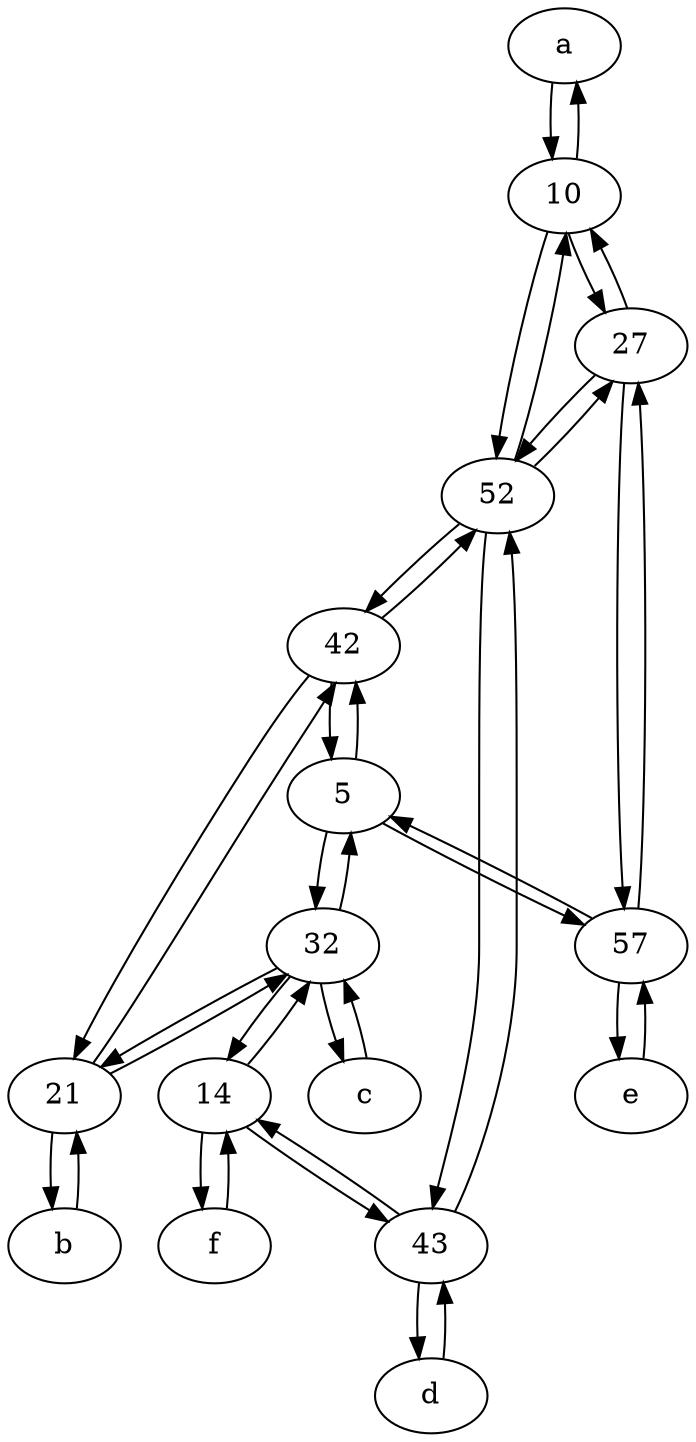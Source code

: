digraph  {
	a [pos="40,10!"];
	52;
	27;
	57;
	d [pos="20,30!"];
	43;
	21;
	10;
	14;
	b [pos="50,20!"];
	f [pos="15,45!"];
	32;
	5;
	e [pos="30,50!"];
	c [pos="20,10!"];
	42;
	27 -> 10;
	43 -> 14;
	52 -> 10;
	21 -> b;
	43 -> 52;
	32 -> c;
	32 -> 14;
	52 -> 42;
	a -> 10;
	10 -> a;
	14 -> f;
	10 -> 27;
	10 -> 52;
	c -> 32;
	5 -> 42;
	57 -> e;
	14 -> 43;
	57 -> 5;
	32 -> 21;
	52 -> 43;
	d -> 43;
	b -> 21;
	42 -> 5;
	5 -> 32;
	14 -> 32;
	32 -> 5;
	52 -> 27;
	21 -> 32;
	57 -> 27;
	f -> 14;
	43 -> d;
	42 -> 21;
	21 -> 42;
	5 -> 57;
	e -> 57;
	27 -> 57;
	27 -> 52;
	42 -> 52;

	}